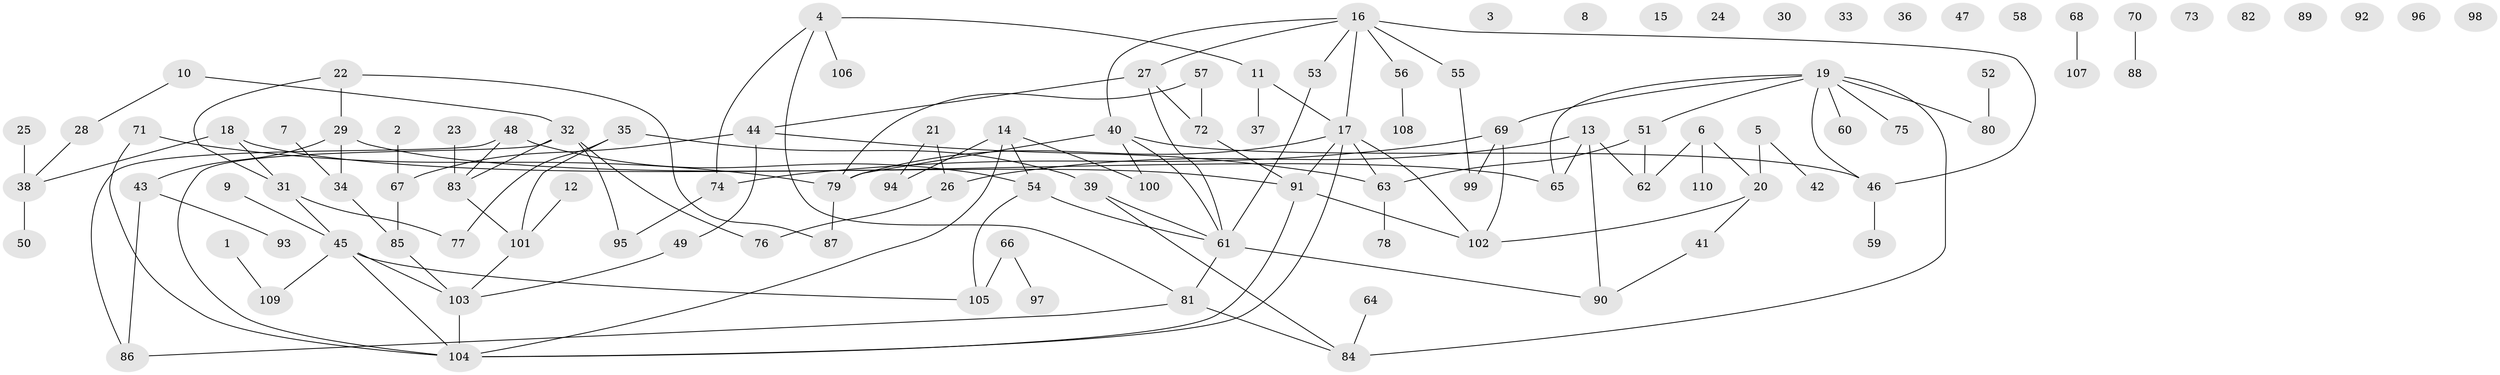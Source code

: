 // coarse degree distribution, {5: 0.037037037037037035, 3: 0.2222222222222222, 1: 0.2222222222222222, 6: 0.18518518518518517, 2: 0.07407407407407407, 4: 0.07407407407407407, 9: 0.1111111111111111, 7: 0.07407407407407407}
// Generated by graph-tools (version 1.1) at 2025/35/03/04/25 23:35:49]
// undirected, 110 vertices, 133 edges
graph export_dot {
  node [color=gray90,style=filled];
  1;
  2;
  3;
  4;
  5;
  6;
  7;
  8;
  9;
  10;
  11;
  12;
  13;
  14;
  15;
  16;
  17;
  18;
  19;
  20;
  21;
  22;
  23;
  24;
  25;
  26;
  27;
  28;
  29;
  30;
  31;
  32;
  33;
  34;
  35;
  36;
  37;
  38;
  39;
  40;
  41;
  42;
  43;
  44;
  45;
  46;
  47;
  48;
  49;
  50;
  51;
  52;
  53;
  54;
  55;
  56;
  57;
  58;
  59;
  60;
  61;
  62;
  63;
  64;
  65;
  66;
  67;
  68;
  69;
  70;
  71;
  72;
  73;
  74;
  75;
  76;
  77;
  78;
  79;
  80;
  81;
  82;
  83;
  84;
  85;
  86;
  87;
  88;
  89;
  90;
  91;
  92;
  93;
  94;
  95;
  96;
  97;
  98;
  99;
  100;
  101;
  102;
  103;
  104;
  105;
  106;
  107;
  108;
  109;
  110;
  1 -- 109;
  2 -- 67;
  4 -- 11;
  4 -- 74;
  4 -- 81;
  4 -- 106;
  5 -- 20;
  5 -- 42;
  6 -- 20;
  6 -- 62;
  6 -- 110;
  7 -- 34;
  9 -- 45;
  10 -- 28;
  10 -- 32;
  11 -- 17;
  11 -- 37;
  12 -- 101;
  13 -- 26;
  13 -- 62;
  13 -- 65;
  13 -- 90;
  14 -- 54;
  14 -- 94;
  14 -- 100;
  14 -- 104;
  16 -- 17;
  16 -- 27;
  16 -- 40;
  16 -- 46;
  16 -- 53;
  16 -- 55;
  16 -- 56;
  17 -- 63;
  17 -- 79;
  17 -- 91;
  17 -- 102;
  17 -- 104;
  18 -- 31;
  18 -- 38;
  18 -- 91;
  19 -- 46;
  19 -- 51;
  19 -- 60;
  19 -- 65;
  19 -- 69;
  19 -- 75;
  19 -- 80;
  19 -- 84;
  20 -- 41;
  20 -- 102;
  21 -- 26;
  21 -- 94;
  22 -- 29;
  22 -- 31;
  22 -- 87;
  23 -- 83;
  25 -- 38;
  26 -- 76;
  27 -- 44;
  27 -- 61;
  27 -- 72;
  28 -- 38;
  29 -- 34;
  29 -- 43;
  29 -- 65;
  31 -- 45;
  31 -- 77;
  32 -- 76;
  32 -- 83;
  32 -- 95;
  32 -- 104;
  34 -- 85;
  35 -- 39;
  35 -- 77;
  35 -- 101;
  38 -- 50;
  39 -- 61;
  39 -- 84;
  40 -- 46;
  40 -- 61;
  40 -- 79;
  40 -- 100;
  41 -- 90;
  43 -- 86;
  43 -- 93;
  44 -- 49;
  44 -- 63;
  44 -- 67;
  45 -- 103;
  45 -- 104;
  45 -- 105;
  45 -- 109;
  46 -- 59;
  48 -- 54;
  48 -- 83;
  48 -- 86;
  49 -- 103;
  51 -- 62;
  51 -- 63;
  52 -- 80;
  53 -- 61;
  54 -- 61;
  54 -- 105;
  55 -- 99;
  56 -- 108;
  57 -- 72;
  57 -- 79;
  61 -- 81;
  61 -- 90;
  63 -- 78;
  64 -- 84;
  66 -- 97;
  66 -- 105;
  67 -- 85;
  68 -- 107;
  69 -- 74;
  69 -- 99;
  69 -- 102;
  70 -- 88;
  71 -- 79;
  71 -- 104;
  72 -- 91;
  74 -- 95;
  79 -- 87;
  81 -- 84;
  81 -- 86;
  83 -- 101;
  85 -- 103;
  91 -- 102;
  91 -- 104;
  101 -- 103;
  103 -- 104;
}
